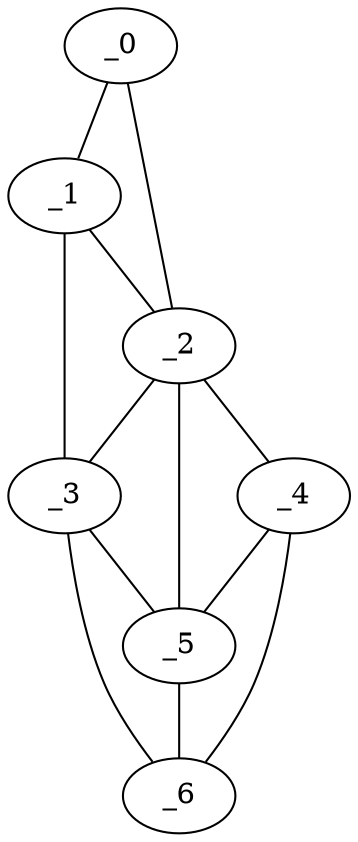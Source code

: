 graph "obj83__0.gxl" {
	_0	 [x=56,
		y=4];
	_1	 [x=56,
		y=7];
	_0 -- _1	 [valence=1];
	_2	 [x=64,
		y=3];
	_0 -- _2	 [valence=1];
	_1 -- _2	 [valence=1];
	_3	 [x=69,
		y=21];
	_1 -- _3	 [valence=1];
	_2 -- _3	 [valence=2];
	_4	 [x=74,
		y=4];
	_2 -- _4	 [valence=1];
	_5	 [x=76,
		y=15];
	_2 -- _5	 [valence=1];
	_3 -- _5	 [valence=2];
	_6	 [x=95,
		y=39];
	_3 -- _6	 [valence=1];
	_4 -- _5	 [valence=2];
	_4 -- _6	 [valence=1];
	_5 -- _6	 [valence=1];
}
